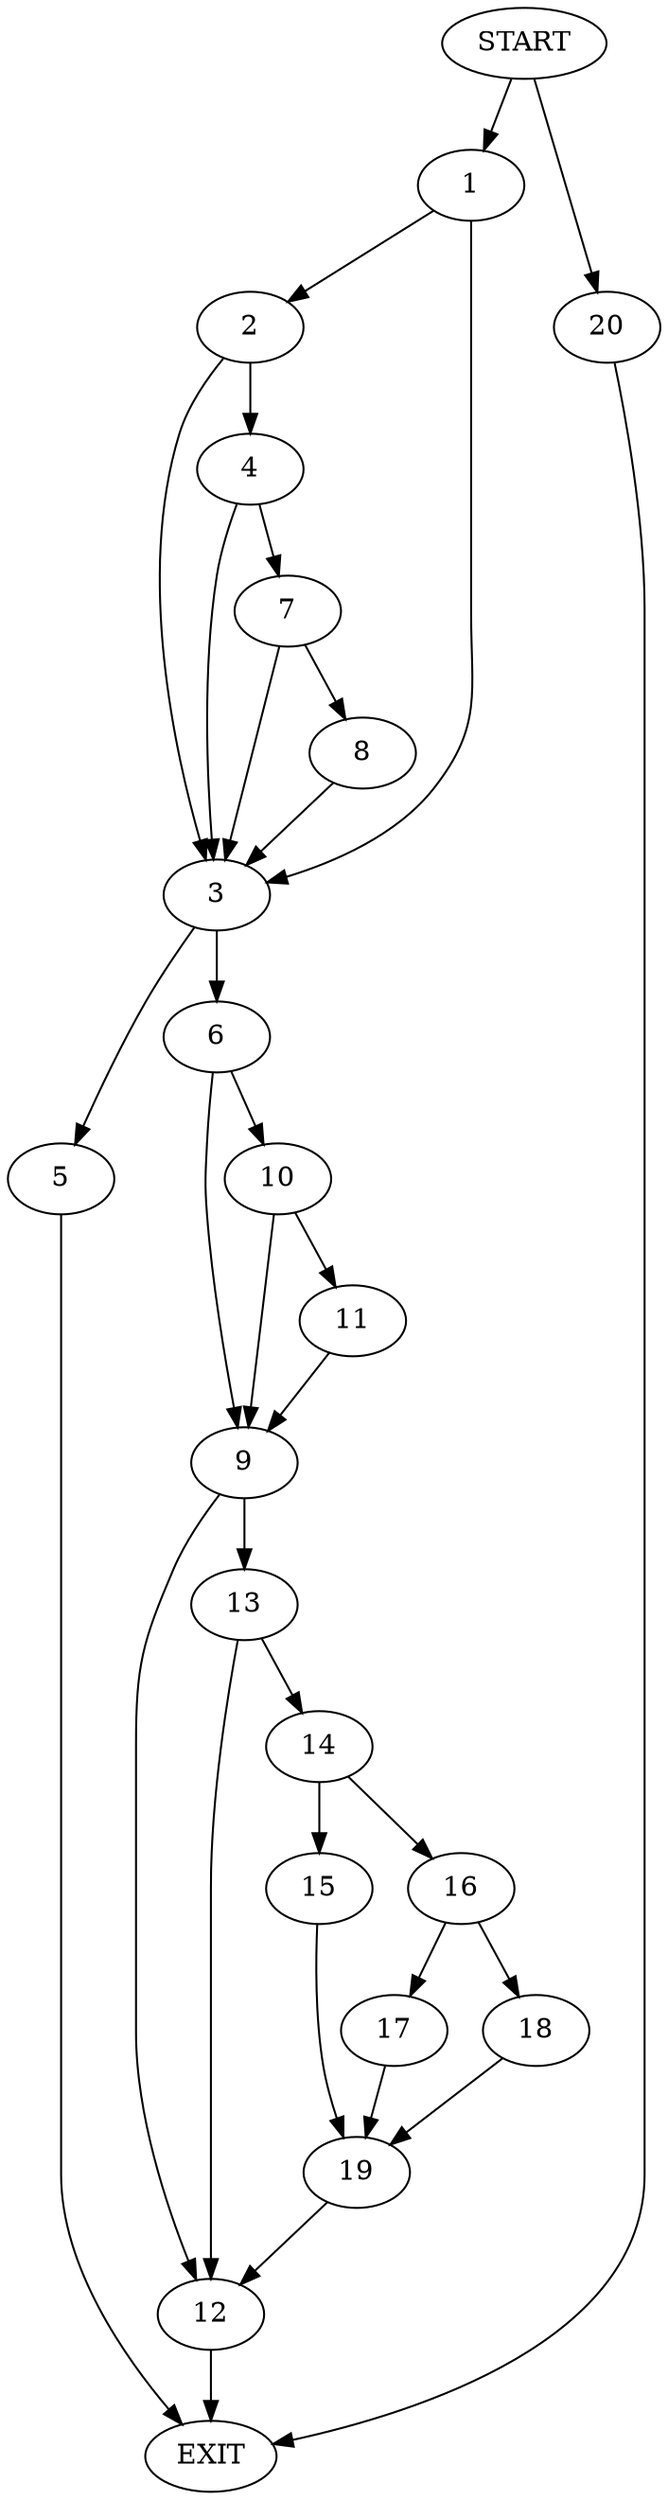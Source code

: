 digraph {
0 [label="START"]
21 [label="EXIT"]
0 -> 1
1 -> 2
1 -> 3
2 -> 4
2 -> 3
3 -> 5
3 -> 6
4 -> 7
4 -> 3
7 -> 8
7 -> 3
8 -> 3
6 -> 9
6 -> 10
5 -> 21
10 -> 9
10 -> 11
9 -> 12
9 -> 13
11 -> 9
13 -> 14
13 -> 12
12 -> 21
14 -> 15
14 -> 16
16 -> 17
16 -> 18
15 -> 19
19 -> 12
17 -> 19
18 -> 19
0 -> 20
20 -> 21
}

